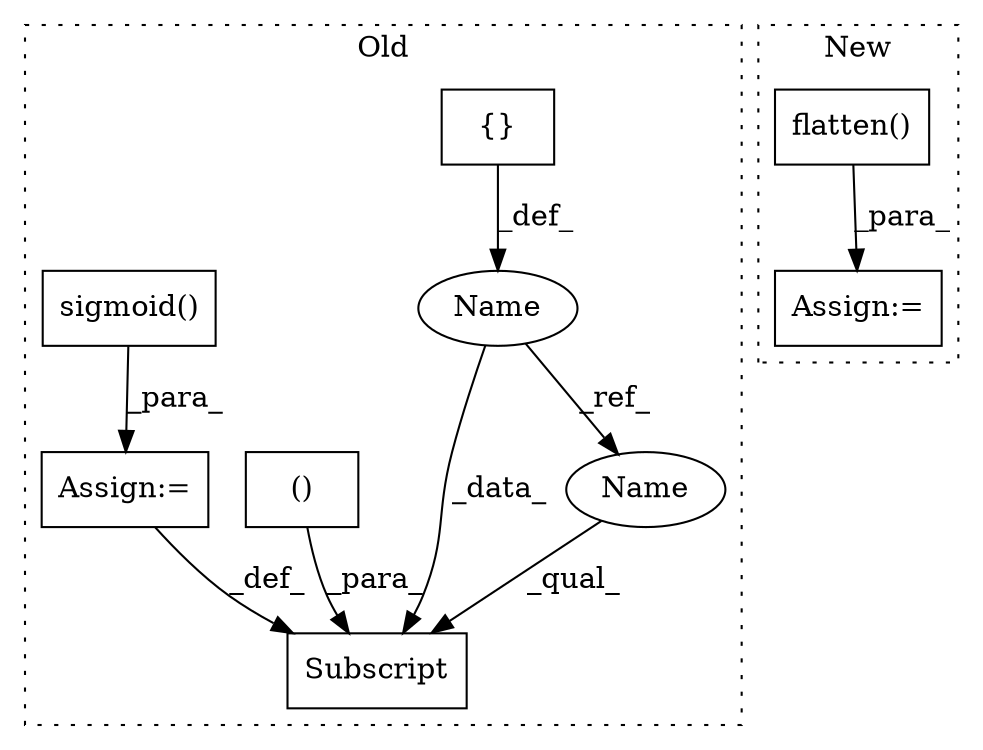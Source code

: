 digraph G {
subgraph cluster0 {
1 [label="{}" a="59" s="7206,7213" l="1,0" shape="box"];
4 [label="Subscript" a="63" s="7247,0" l="22,0" shape="box"];
5 [label="()" a="54" s="7265" l="3" shape="box"];
6 [label="sigmoid()" a="75" s="7272,7293" l="14,1" shape="box"];
7 [label="Name" a="87" s="7175" l="16" shape="ellipse"];
8 [label="Assign:=" a="68" s="7269" l="3" shape="box"];
9 [label="Name" a="87" s="7247" l="16" shape="ellipse"];
label = "Old";
style="dotted";
}
subgraph cluster1 {
2 [label="flatten()" a="75" s="7137" l="11" shape="box"];
3 [label="Assign:=" a="68" s="7134" l="3" shape="box"];
label = "New";
style="dotted";
}
1 -> 7 [label="_def_"];
2 -> 3 [label="_para_"];
5 -> 4 [label="_para_"];
6 -> 8 [label="_para_"];
7 -> 4 [label="_data_"];
7 -> 9 [label="_ref_"];
8 -> 4 [label="_def_"];
9 -> 4 [label="_qual_"];
}